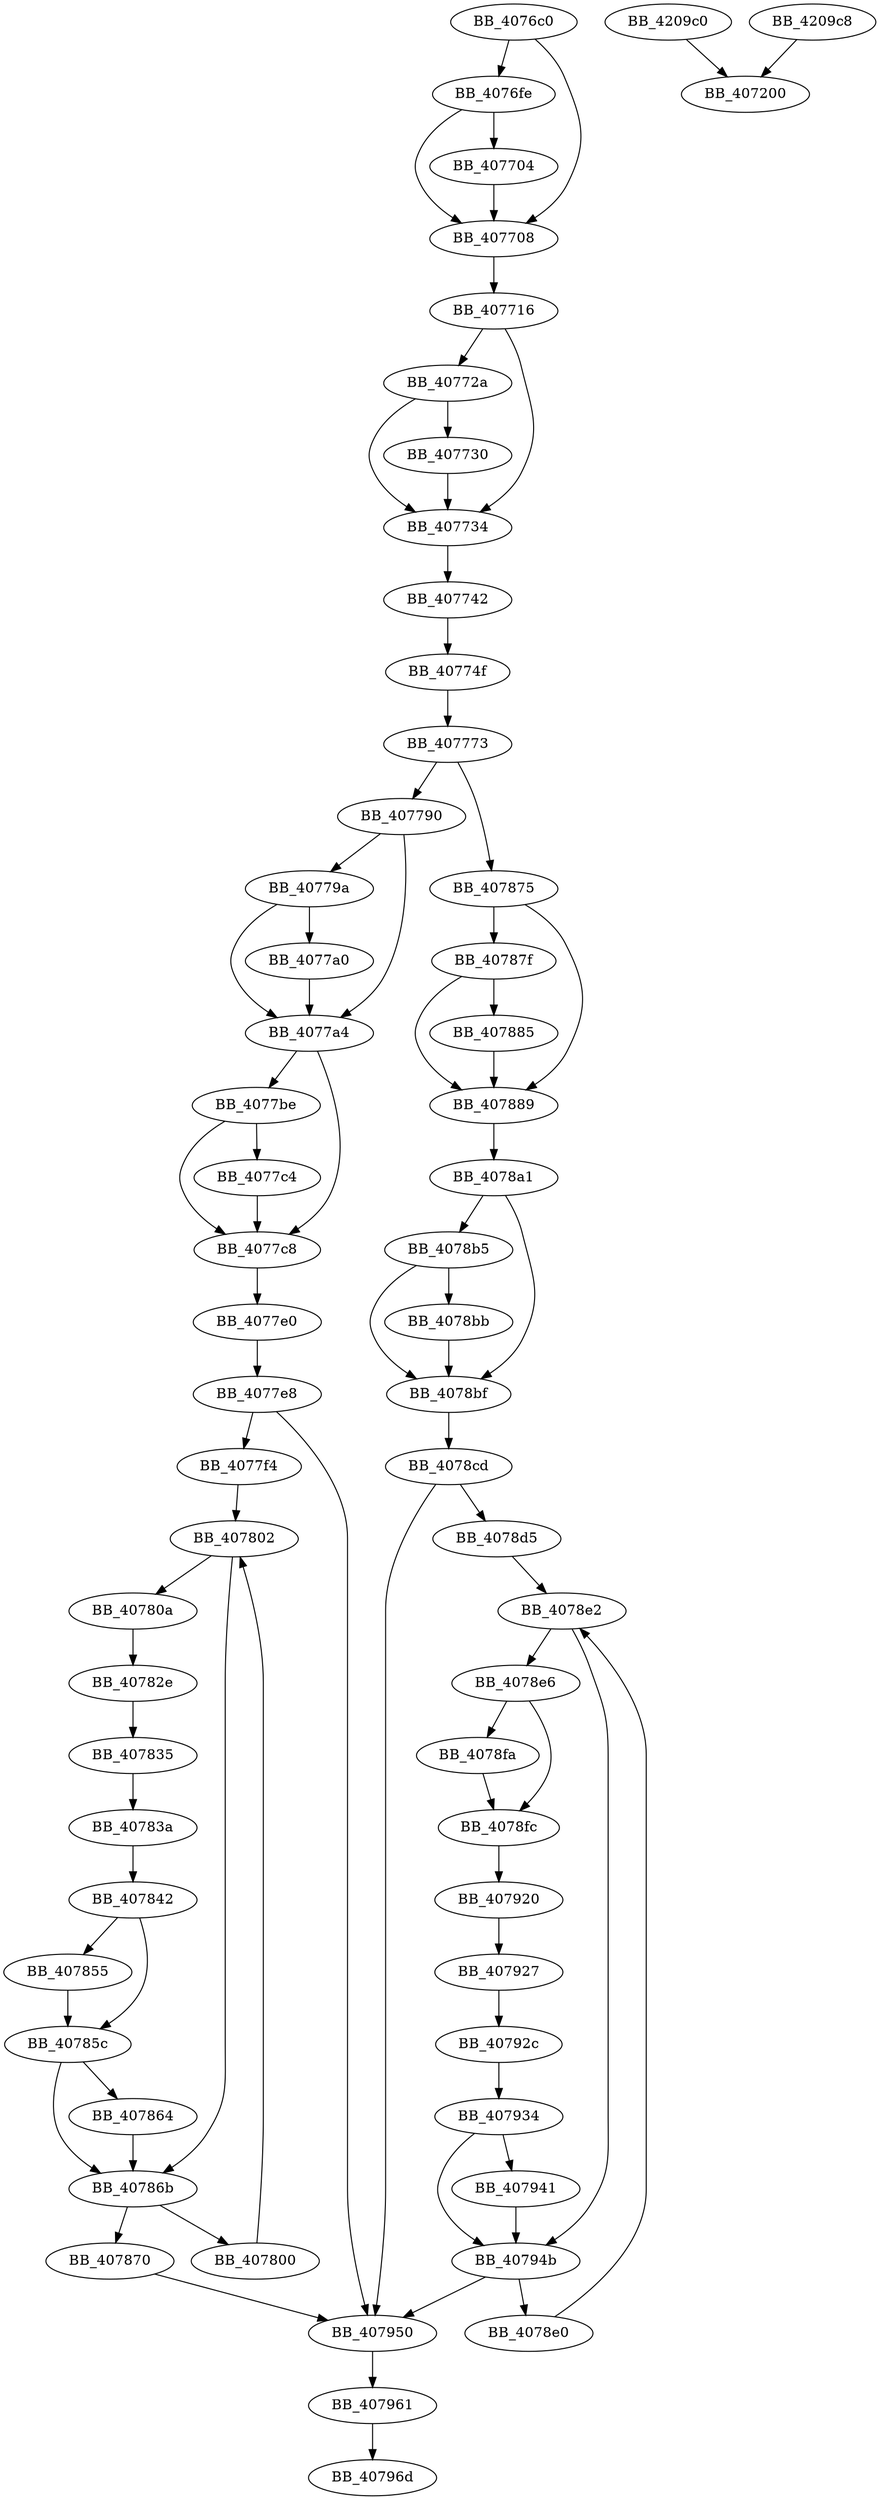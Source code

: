 DiGraph sub_4076C0{
BB_4076c0->BB_4076fe
BB_4076c0->BB_407708
BB_4076fe->BB_407704
BB_4076fe->BB_407708
BB_407704->BB_407708
BB_407708->BB_407716
BB_407716->BB_40772a
BB_407716->BB_407734
BB_40772a->BB_407730
BB_40772a->BB_407734
BB_407730->BB_407734
BB_407734->BB_407742
BB_407742->BB_40774f
BB_40774f->BB_407773
BB_407773->BB_407790
BB_407773->BB_407875
BB_407790->BB_40779a
BB_407790->BB_4077a4
BB_40779a->BB_4077a0
BB_40779a->BB_4077a4
BB_4077a0->BB_4077a4
BB_4077a4->BB_4077be
BB_4077a4->BB_4077c8
BB_4077be->BB_4077c4
BB_4077be->BB_4077c8
BB_4077c4->BB_4077c8
BB_4077c8->BB_4077e0
BB_4077e0->BB_4077e8
BB_4077e8->BB_4077f4
BB_4077e8->BB_407950
BB_4077f4->BB_407802
BB_407800->BB_407802
BB_407802->BB_40780a
BB_407802->BB_40786b
BB_40780a->BB_40782e
BB_40782e->BB_407835
BB_407835->BB_40783a
BB_40783a->BB_407842
BB_407842->BB_407855
BB_407842->BB_40785c
BB_407855->BB_40785c
BB_40785c->BB_407864
BB_40785c->BB_40786b
BB_407864->BB_40786b
BB_40786b->BB_407800
BB_40786b->BB_407870
BB_407870->BB_407950
BB_407875->BB_40787f
BB_407875->BB_407889
BB_40787f->BB_407885
BB_40787f->BB_407889
BB_407885->BB_407889
BB_407889->BB_4078a1
BB_4078a1->BB_4078b5
BB_4078a1->BB_4078bf
BB_4078b5->BB_4078bb
BB_4078b5->BB_4078bf
BB_4078bb->BB_4078bf
BB_4078bf->BB_4078cd
BB_4078cd->BB_4078d5
BB_4078cd->BB_407950
BB_4078d5->BB_4078e2
BB_4078e0->BB_4078e2
BB_4078e2->BB_4078e6
BB_4078e2->BB_40794b
BB_4078e6->BB_4078fa
BB_4078e6->BB_4078fc
BB_4078fa->BB_4078fc
BB_4078fc->BB_407920
BB_407920->BB_407927
BB_407927->BB_40792c
BB_40792c->BB_407934
BB_407934->BB_407941
BB_407934->BB_40794b
BB_407941->BB_40794b
BB_40794b->BB_4078e0
BB_40794b->BB_407950
BB_407950->BB_407961
BB_407961->BB_40796d
BB_4209c0->BB_407200
BB_4209c8->BB_407200
}
